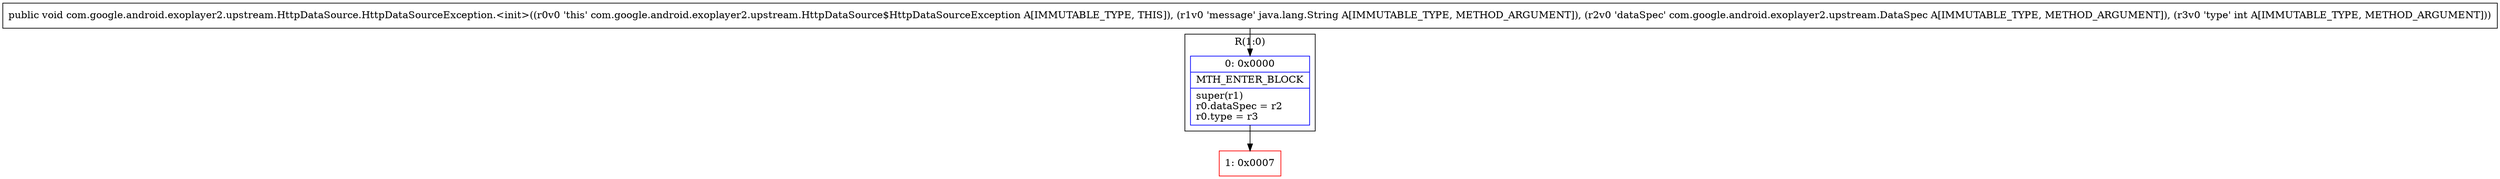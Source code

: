 digraph "CFG forcom.google.android.exoplayer2.upstream.HttpDataSource.HttpDataSourceException.\<init\>(Ljava\/lang\/String;Lcom\/google\/android\/exoplayer2\/upstream\/DataSpec;I)V" {
subgraph cluster_Region_1639803149 {
label = "R(1:0)";
node [shape=record,color=blue];
Node_0 [shape=record,label="{0\:\ 0x0000|MTH_ENTER_BLOCK\l|super(r1)\lr0.dataSpec = r2\lr0.type = r3\l}"];
}
Node_1 [shape=record,color=red,label="{1\:\ 0x0007}"];
MethodNode[shape=record,label="{public void com.google.android.exoplayer2.upstream.HttpDataSource.HttpDataSourceException.\<init\>((r0v0 'this' com.google.android.exoplayer2.upstream.HttpDataSource$HttpDataSourceException A[IMMUTABLE_TYPE, THIS]), (r1v0 'message' java.lang.String A[IMMUTABLE_TYPE, METHOD_ARGUMENT]), (r2v0 'dataSpec' com.google.android.exoplayer2.upstream.DataSpec A[IMMUTABLE_TYPE, METHOD_ARGUMENT]), (r3v0 'type' int A[IMMUTABLE_TYPE, METHOD_ARGUMENT])) }"];
MethodNode -> Node_0;
Node_0 -> Node_1;
}

